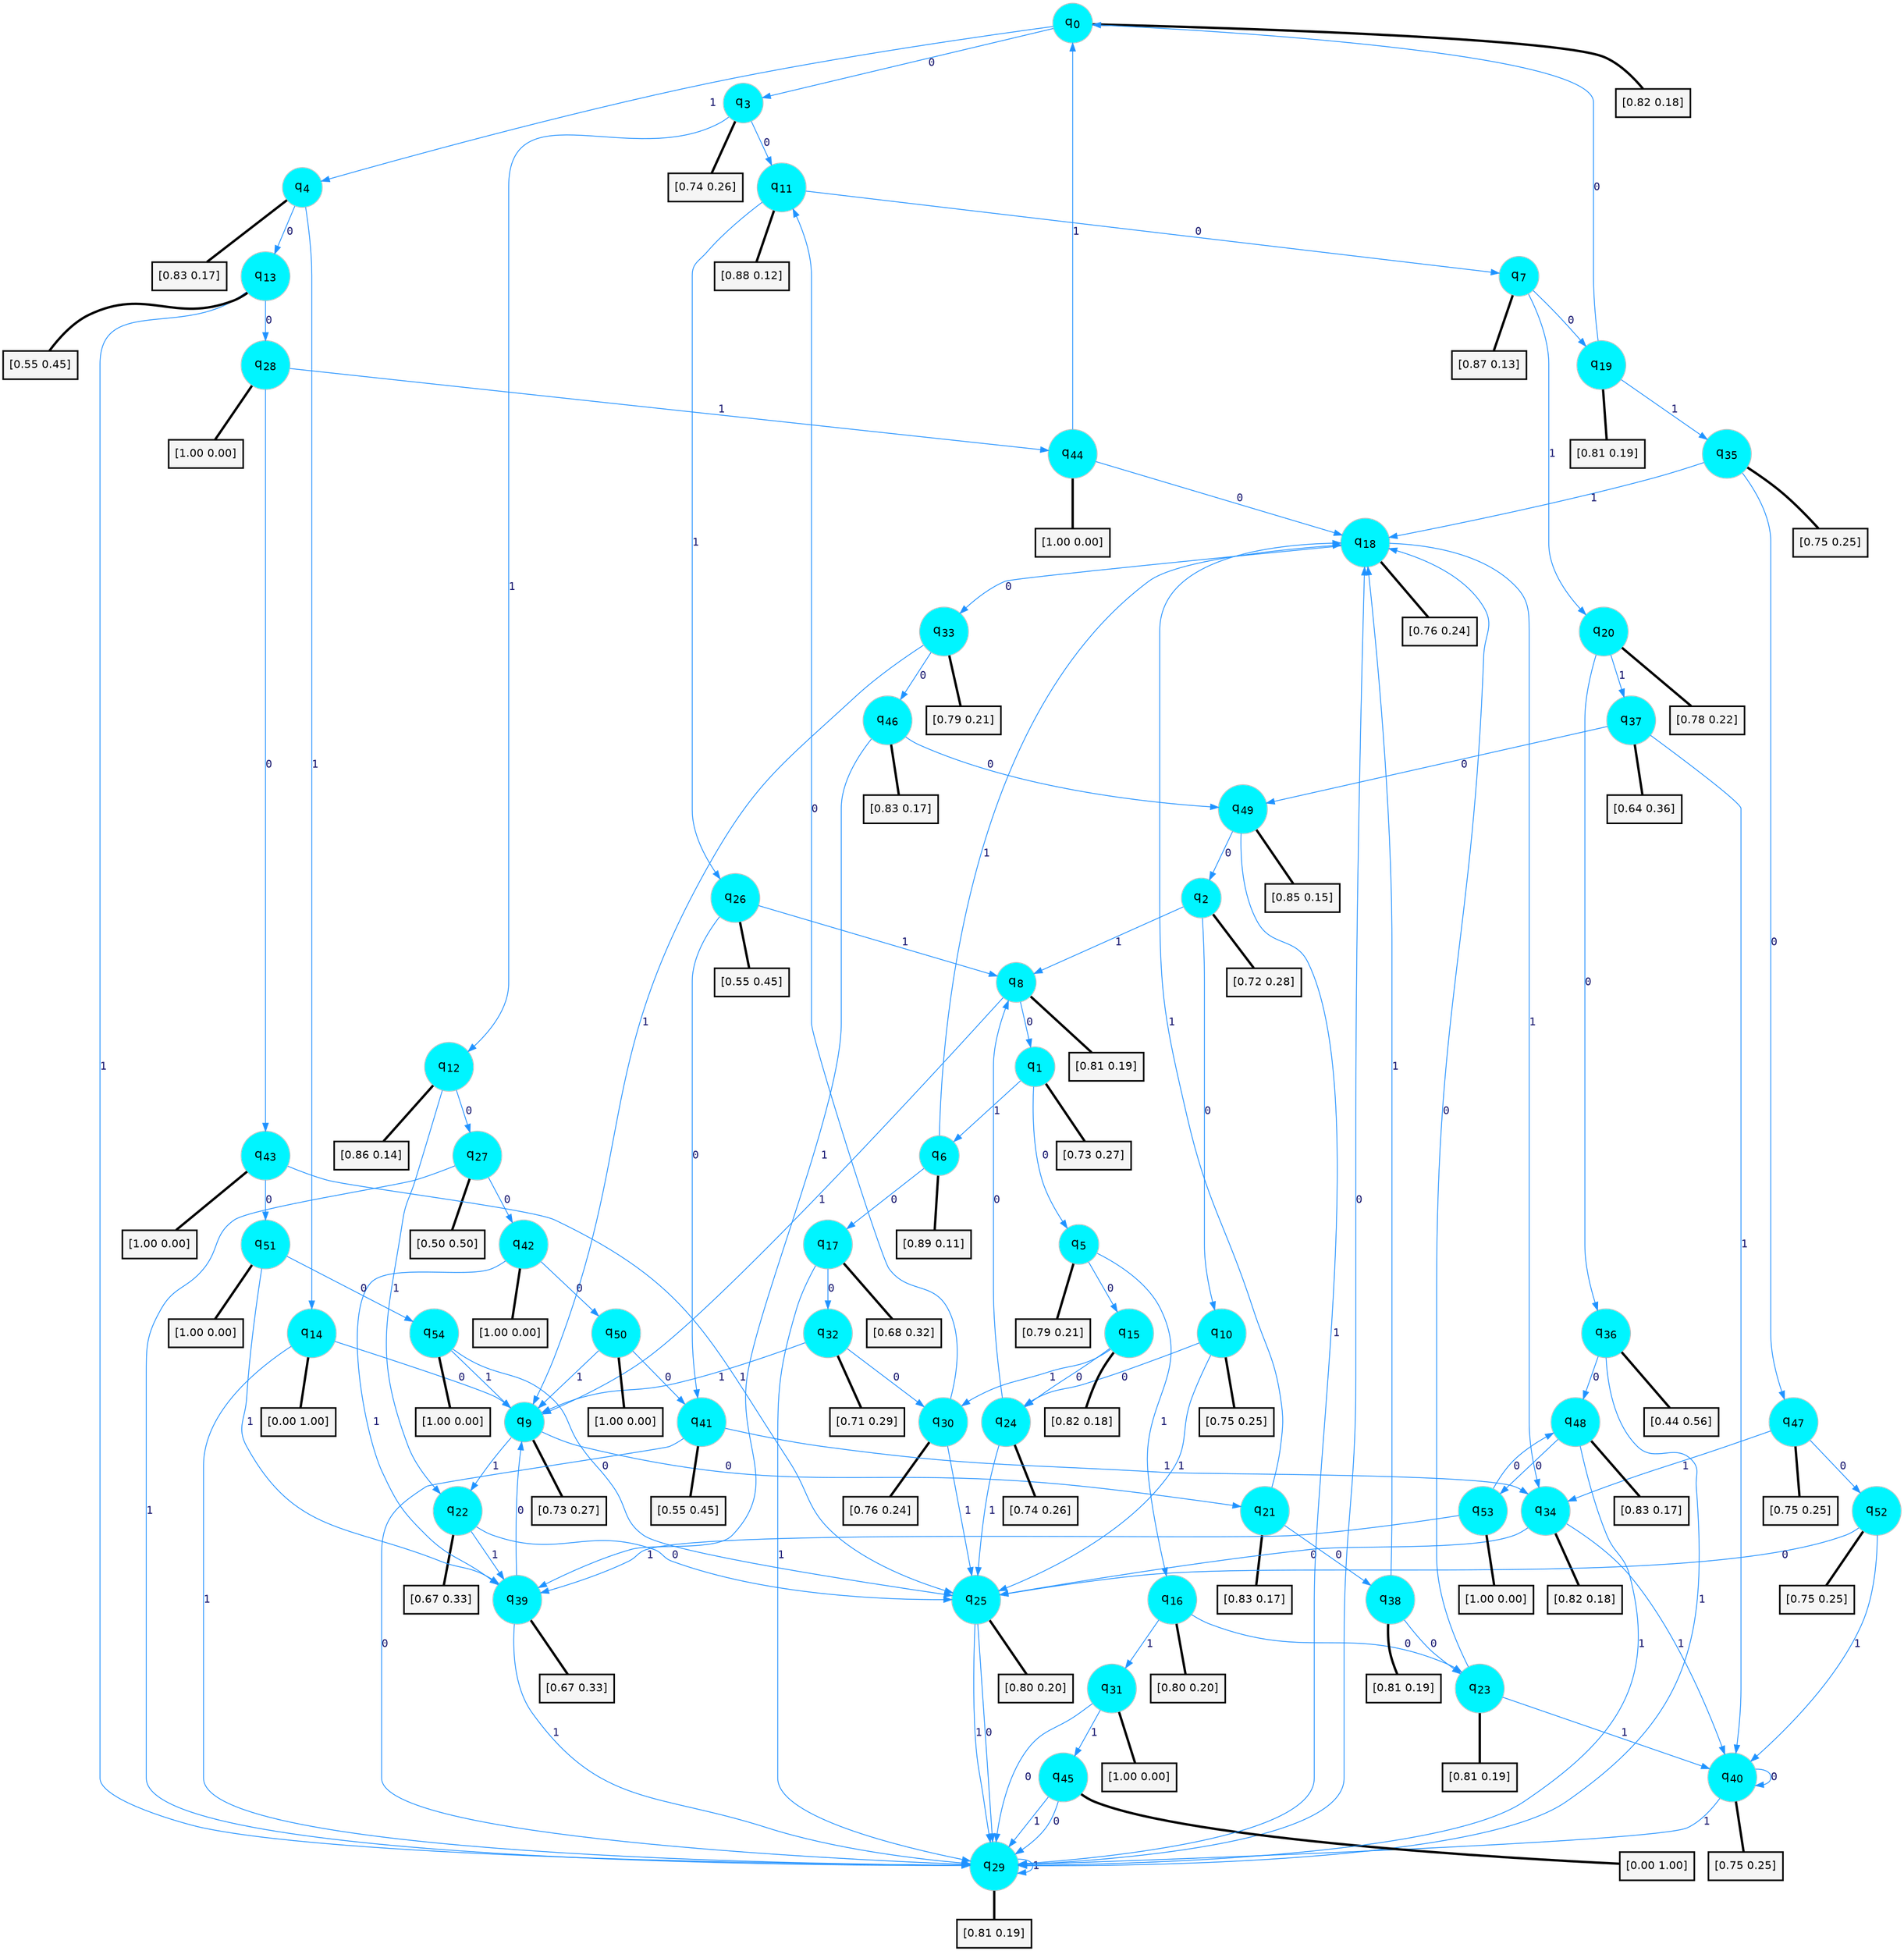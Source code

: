 digraph G {
graph [
bgcolor=transparent, dpi=300, rankdir=TD, size="40,25"];
node [
color=gray, fillcolor=turquoise1, fontcolor=black, fontname=Helvetica, fontsize=16, fontweight=bold, shape=circle, style=filled];
edge [
arrowsize=1, color=dodgerblue1, fontcolor=midnightblue, fontname=courier, fontweight=bold, penwidth=1, style=solid, weight=20];
0[label=<q<SUB>0</SUB>>];
1[label=<q<SUB>1</SUB>>];
2[label=<q<SUB>2</SUB>>];
3[label=<q<SUB>3</SUB>>];
4[label=<q<SUB>4</SUB>>];
5[label=<q<SUB>5</SUB>>];
6[label=<q<SUB>6</SUB>>];
7[label=<q<SUB>7</SUB>>];
8[label=<q<SUB>8</SUB>>];
9[label=<q<SUB>9</SUB>>];
10[label=<q<SUB>10</SUB>>];
11[label=<q<SUB>11</SUB>>];
12[label=<q<SUB>12</SUB>>];
13[label=<q<SUB>13</SUB>>];
14[label=<q<SUB>14</SUB>>];
15[label=<q<SUB>15</SUB>>];
16[label=<q<SUB>16</SUB>>];
17[label=<q<SUB>17</SUB>>];
18[label=<q<SUB>18</SUB>>];
19[label=<q<SUB>19</SUB>>];
20[label=<q<SUB>20</SUB>>];
21[label=<q<SUB>21</SUB>>];
22[label=<q<SUB>22</SUB>>];
23[label=<q<SUB>23</SUB>>];
24[label=<q<SUB>24</SUB>>];
25[label=<q<SUB>25</SUB>>];
26[label=<q<SUB>26</SUB>>];
27[label=<q<SUB>27</SUB>>];
28[label=<q<SUB>28</SUB>>];
29[label=<q<SUB>29</SUB>>];
30[label=<q<SUB>30</SUB>>];
31[label=<q<SUB>31</SUB>>];
32[label=<q<SUB>32</SUB>>];
33[label=<q<SUB>33</SUB>>];
34[label=<q<SUB>34</SUB>>];
35[label=<q<SUB>35</SUB>>];
36[label=<q<SUB>36</SUB>>];
37[label=<q<SUB>37</SUB>>];
38[label=<q<SUB>38</SUB>>];
39[label=<q<SUB>39</SUB>>];
40[label=<q<SUB>40</SUB>>];
41[label=<q<SUB>41</SUB>>];
42[label=<q<SUB>42</SUB>>];
43[label=<q<SUB>43</SUB>>];
44[label=<q<SUB>44</SUB>>];
45[label=<q<SUB>45</SUB>>];
46[label=<q<SUB>46</SUB>>];
47[label=<q<SUB>47</SUB>>];
48[label=<q<SUB>48</SUB>>];
49[label=<q<SUB>49</SUB>>];
50[label=<q<SUB>50</SUB>>];
51[label=<q<SUB>51</SUB>>];
52[label=<q<SUB>52</SUB>>];
53[label=<q<SUB>53</SUB>>];
54[label=<q<SUB>54</SUB>>];
55[label="[0.82 0.18]", shape=box,fontcolor=black, fontname=Helvetica, fontsize=14, penwidth=2, fillcolor=whitesmoke,color=black];
56[label="[0.73 0.27]", shape=box,fontcolor=black, fontname=Helvetica, fontsize=14, penwidth=2, fillcolor=whitesmoke,color=black];
57[label="[0.72 0.28]", shape=box,fontcolor=black, fontname=Helvetica, fontsize=14, penwidth=2, fillcolor=whitesmoke,color=black];
58[label="[0.74 0.26]", shape=box,fontcolor=black, fontname=Helvetica, fontsize=14, penwidth=2, fillcolor=whitesmoke,color=black];
59[label="[0.83 0.17]", shape=box,fontcolor=black, fontname=Helvetica, fontsize=14, penwidth=2, fillcolor=whitesmoke,color=black];
60[label="[0.79 0.21]", shape=box,fontcolor=black, fontname=Helvetica, fontsize=14, penwidth=2, fillcolor=whitesmoke,color=black];
61[label="[0.89 0.11]", shape=box,fontcolor=black, fontname=Helvetica, fontsize=14, penwidth=2, fillcolor=whitesmoke,color=black];
62[label="[0.87 0.13]", shape=box,fontcolor=black, fontname=Helvetica, fontsize=14, penwidth=2, fillcolor=whitesmoke,color=black];
63[label="[0.81 0.19]", shape=box,fontcolor=black, fontname=Helvetica, fontsize=14, penwidth=2, fillcolor=whitesmoke,color=black];
64[label="[0.73 0.27]", shape=box,fontcolor=black, fontname=Helvetica, fontsize=14, penwidth=2, fillcolor=whitesmoke,color=black];
65[label="[0.75 0.25]", shape=box,fontcolor=black, fontname=Helvetica, fontsize=14, penwidth=2, fillcolor=whitesmoke,color=black];
66[label="[0.88 0.12]", shape=box,fontcolor=black, fontname=Helvetica, fontsize=14, penwidth=2, fillcolor=whitesmoke,color=black];
67[label="[0.86 0.14]", shape=box,fontcolor=black, fontname=Helvetica, fontsize=14, penwidth=2, fillcolor=whitesmoke,color=black];
68[label="[0.55 0.45]", shape=box,fontcolor=black, fontname=Helvetica, fontsize=14, penwidth=2, fillcolor=whitesmoke,color=black];
69[label="[0.00 1.00]", shape=box,fontcolor=black, fontname=Helvetica, fontsize=14, penwidth=2, fillcolor=whitesmoke,color=black];
70[label="[0.82 0.18]", shape=box,fontcolor=black, fontname=Helvetica, fontsize=14, penwidth=2, fillcolor=whitesmoke,color=black];
71[label="[0.80 0.20]", shape=box,fontcolor=black, fontname=Helvetica, fontsize=14, penwidth=2, fillcolor=whitesmoke,color=black];
72[label="[0.68 0.32]", shape=box,fontcolor=black, fontname=Helvetica, fontsize=14, penwidth=2, fillcolor=whitesmoke,color=black];
73[label="[0.76 0.24]", shape=box,fontcolor=black, fontname=Helvetica, fontsize=14, penwidth=2, fillcolor=whitesmoke,color=black];
74[label="[0.81 0.19]", shape=box,fontcolor=black, fontname=Helvetica, fontsize=14, penwidth=2, fillcolor=whitesmoke,color=black];
75[label="[0.78 0.22]", shape=box,fontcolor=black, fontname=Helvetica, fontsize=14, penwidth=2, fillcolor=whitesmoke,color=black];
76[label="[0.83 0.17]", shape=box,fontcolor=black, fontname=Helvetica, fontsize=14, penwidth=2, fillcolor=whitesmoke,color=black];
77[label="[0.67 0.33]", shape=box,fontcolor=black, fontname=Helvetica, fontsize=14, penwidth=2, fillcolor=whitesmoke,color=black];
78[label="[0.81 0.19]", shape=box,fontcolor=black, fontname=Helvetica, fontsize=14, penwidth=2, fillcolor=whitesmoke,color=black];
79[label="[0.74 0.26]", shape=box,fontcolor=black, fontname=Helvetica, fontsize=14, penwidth=2, fillcolor=whitesmoke,color=black];
80[label="[0.80 0.20]", shape=box,fontcolor=black, fontname=Helvetica, fontsize=14, penwidth=2, fillcolor=whitesmoke,color=black];
81[label="[0.55 0.45]", shape=box,fontcolor=black, fontname=Helvetica, fontsize=14, penwidth=2, fillcolor=whitesmoke,color=black];
82[label="[0.50 0.50]", shape=box,fontcolor=black, fontname=Helvetica, fontsize=14, penwidth=2, fillcolor=whitesmoke,color=black];
83[label="[1.00 0.00]", shape=box,fontcolor=black, fontname=Helvetica, fontsize=14, penwidth=2, fillcolor=whitesmoke,color=black];
84[label="[0.81 0.19]", shape=box,fontcolor=black, fontname=Helvetica, fontsize=14, penwidth=2, fillcolor=whitesmoke,color=black];
85[label="[0.76 0.24]", shape=box,fontcolor=black, fontname=Helvetica, fontsize=14, penwidth=2, fillcolor=whitesmoke,color=black];
86[label="[1.00 0.00]", shape=box,fontcolor=black, fontname=Helvetica, fontsize=14, penwidth=2, fillcolor=whitesmoke,color=black];
87[label="[0.71 0.29]", shape=box,fontcolor=black, fontname=Helvetica, fontsize=14, penwidth=2, fillcolor=whitesmoke,color=black];
88[label="[0.79 0.21]", shape=box,fontcolor=black, fontname=Helvetica, fontsize=14, penwidth=2, fillcolor=whitesmoke,color=black];
89[label="[0.82 0.18]", shape=box,fontcolor=black, fontname=Helvetica, fontsize=14, penwidth=2, fillcolor=whitesmoke,color=black];
90[label="[0.75 0.25]", shape=box,fontcolor=black, fontname=Helvetica, fontsize=14, penwidth=2, fillcolor=whitesmoke,color=black];
91[label="[0.44 0.56]", shape=box,fontcolor=black, fontname=Helvetica, fontsize=14, penwidth=2, fillcolor=whitesmoke,color=black];
92[label="[0.64 0.36]", shape=box,fontcolor=black, fontname=Helvetica, fontsize=14, penwidth=2, fillcolor=whitesmoke,color=black];
93[label="[0.81 0.19]", shape=box,fontcolor=black, fontname=Helvetica, fontsize=14, penwidth=2, fillcolor=whitesmoke,color=black];
94[label="[0.67 0.33]", shape=box,fontcolor=black, fontname=Helvetica, fontsize=14, penwidth=2, fillcolor=whitesmoke,color=black];
95[label="[0.75 0.25]", shape=box,fontcolor=black, fontname=Helvetica, fontsize=14, penwidth=2, fillcolor=whitesmoke,color=black];
96[label="[0.55 0.45]", shape=box,fontcolor=black, fontname=Helvetica, fontsize=14, penwidth=2, fillcolor=whitesmoke,color=black];
97[label="[1.00 0.00]", shape=box,fontcolor=black, fontname=Helvetica, fontsize=14, penwidth=2, fillcolor=whitesmoke,color=black];
98[label="[1.00 0.00]", shape=box,fontcolor=black, fontname=Helvetica, fontsize=14, penwidth=2, fillcolor=whitesmoke,color=black];
99[label="[1.00 0.00]", shape=box,fontcolor=black, fontname=Helvetica, fontsize=14, penwidth=2, fillcolor=whitesmoke,color=black];
100[label="[0.00 1.00]", shape=box,fontcolor=black, fontname=Helvetica, fontsize=14, penwidth=2, fillcolor=whitesmoke,color=black];
101[label="[0.83 0.17]", shape=box,fontcolor=black, fontname=Helvetica, fontsize=14, penwidth=2, fillcolor=whitesmoke,color=black];
102[label="[0.75 0.25]", shape=box,fontcolor=black, fontname=Helvetica, fontsize=14, penwidth=2, fillcolor=whitesmoke,color=black];
103[label="[0.83 0.17]", shape=box,fontcolor=black, fontname=Helvetica, fontsize=14, penwidth=2, fillcolor=whitesmoke,color=black];
104[label="[0.85 0.15]", shape=box,fontcolor=black, fontname=Helvetica, fontsize=14, penwidth=2, fillcolor=whitesmoke,color=black];
105[label="[1.00 0.00]", shape=box,fontcolor=black, fontname=Helvetica, fontsize=14, penwidth=2, fillcolor=whitesmoke,color=black];
106[label="[1.00 0.00]", shape=box,fontcolor=black, fontname=Helvetica, fontsize=14, penwidth=2, fillcolor=whitesmoke,color=black];
107[label="[0.75 0.25]", shape=box,fontcolor=black, fontname=Helvetica, fontsize=14, penwidth=2, fillcolor=whitesmoke,color=black];
108[label="[1.00 0.00]", shape=box,fontcolor=black, fontname=Helvetica, fontsize=14, penwidth=2, fillcolor=whitesmoke,color=black];
109[label="[1.00 0.00]", shape=box,fontcolor=black, fontname=Helvetica, fontsize=14, penwidth=2, fillcolor=whitesmoke,color=black];
0->3 [label=0];
0->4 [label=1];
0->55 [arrowhead=none, penwidth=3,color=black];
1->5 [label=0];
1->6 [label=1];
1->56 [arrowhead=none, penwidth=3,color=black];
2->10 [label=0];
2->8 [label=1];
2->57 [arrowhead=none, penwidth=3,color=black];
3->11 [label=0];
3->12 [label=1];
3->58 [arrowhead=none, penwidth=3,color=black];
4->13 [label=0];
4->14 [label=1];
4->59 [arrowhead=none, penwidth=3,color=black];
5->15 [label=0];
5->16 [label=1];
5->60 [arrowhead=none, penwidth=3,color=black];
6->17 [label=0];
6->18 [label=1];
6->61 [arrowhead=none, penwidth=3,color=black];
7->19 [label=0];
7->20 [label=1];
7->62 [arrowhead=none, penwidth=3,color=black];
8->1 [label=0];
8->9 [label=1];
8->63 [arrowhead=none, penwidth=3,color=black];
9->21 [label=0];
9->22 [label=1];
9->64 [arrowhead=none, penwidth=3,color=black];
10->24 [label=0];
10->25 [label=1];
10->65 [arrowhead=none, penwidth=3,color=black];
11->7 [label=0];
11->26 [label=1];
11->66 [arrowhead=none, penwidth=3,color=black];
12->27 [label=0];
12->22 [label=1];
12->67 [arrowhead=none, penwidth=3,color=black];
13->28 [label=0];
13->29 [label=1];
13->68 [arrowhead=none, penwidth=3,color=black];
14->9 [label=0];
14->29 [label=1];
14->69 [arrowhead=none, penwidth=3,color=black];
15->24 [label=0];
15->30 [label=1];
15->70 [arrowhead=none, penwidth=3,color=black];
16->23 [label=0];
16->31 [label=1];
16->71 [arrowhead=none, penwidth=3,color=black];
17->32 [label=0];
17->29 [label=1];
17->72 [arrowhead=none, penwidth=3,color=black];
18->33 [label=0];
18->34 [label=1];
18->73 [arrowhead=none, penwidth=3,color=black];
19->0 [label=0];
19->35 [label=1];
19->74 [arrowhead=none, penwidth=3,color=black];
20->36 [label=0];
20->37 [label=1];
20->75 [arrowhead=none, penwidth=3,color=black];
21->38 [label=0];
21->18 [label=1];
21->76 [arrowhead=none, penwidth=3,color=black];
22->25 [label=0];
22->39 [label=1];
22->77 [arrowhead=none, penwidth=3,color=black];
23->18 [label=0];
23->40 [label=1];
23->78 [arrowhead=none, penwidth=3,color=black];
24->8 [label=0];
24->25 [label=1];
24->79 [arrowhead=none, penwidth=3,color=black];
25->29 [label=0];
25->29 [label=1];
25->80 [arrowhead=none, penwidth=3,color=black];
26->41 [label=0];
26->8 [label=1];
26->81 [arrowhead=none, penwidth=3,color=black];
27->42 [label=0];
27->29 [label=1];
27->82 [arrowhead=none, penwidth=3,color=black];
28->43 [label=0];
28->44 [label=1];
28->83 [arrowhead=none, penwidth=3,color=black];
29->18 [label=0];
29->29 [label=1];
29->84 [arrowhead=none, penwidth=3,color=black];
30->11 [label=0];
30->25 [label=1];
30->85 [arrowhead=none, penwidth=3,color=black];
31->29 [label=0];
31->45 [label=1];
31->86 [arrowhead=none, penwidth=3,color=black];
32->30 [label=0];
32->9 [label=1];
32->87 [arrowhead=none, penwidth=3,color=black];
33->46 [label=0];
33->9 [label=1];
33->88 [arrowhead=none, penwidth=3,color=black];
34->25 [label=0];
34->40 [label=1];
34->89 [arrowhead=none, penwidth=3,color=black];
35->47 [label=0];
35->18 [label=1];
35->90 [arrowhead=none, penwidth=3,color=black];
36->48 [label=0];
36->29 [label=1];
36->91 [arrowhead=none, penwidth=3,color=black];
37->49 [label=0];
37->40 [label=1];
37->92 [arrowhead=none, penwidth=3,color=black];
38->23 [label=0];
38->18 [label=1];
38->93 [arrowhead=none, penwidth=3,color=black];
39->9 [label=0];
39->29 [label=1];
39->94 [arrowhead=none, penwidth=3,color=black];
40->40 [label=0];
40->29 [label=1];
40->95 [arrowhead=none, penwidth=3,color=black];
41->29 [label=0];
41->34 [label=1];
41->96 [arrowhead=none, penwidth=3,color=black];
42->50 [label=0];
42->39 [label=1];
42->97 [arrowhead=none, penwidth=3,color=black];
43->51 [label=0];
43->25 [label=1];
43->98 [arrowhead=none, penwidth=3,color=black];
44->18 [label=0];
44->0 [label=1];
44->99 [arrowhead=none, penwidth=3,color=black];
45->29 [label=0];
45->29 [label=1];
45->100 [arrowhead=none, penwidth=3,color=black];
46->49 [label=0];
46->39 [label=1];
46->101 [arrowhead=none, penwidth=3,color=black];
47->52 [label=0];
47->34 [label=1];
47->102 [arrowhead=none, penwidth=3,color=black];
48->53 [label=0];
48->29 [label=1];
48->103 [arrowhead=none, penwidth=3,color=black];
49->2 [label=0];
49->29 [label=1];
49->104 [arrowhead=none, penwidth=3,color=black];
50->41 [label=0];
50->9 [label=1];
50->105 [arrowhead=none, penwidth=3,color=black];
51->54 [label=0];
51->39 [label=1];
51->106 [arrowhead=none, penwidth=3,color=black];
52->25 [label=0];
52->40 [label=1];
52->107 [arrowhead=none, penwidth=3,color=black];
53->48 [label=0];
53->39 [label=1];
53->108 [arrowhead=none, penwidth=3,color=black];
54->25 [label=0];
54->9 [label=1];
54->109 [arrowhead=none, penwidth=3,color=black];
}
